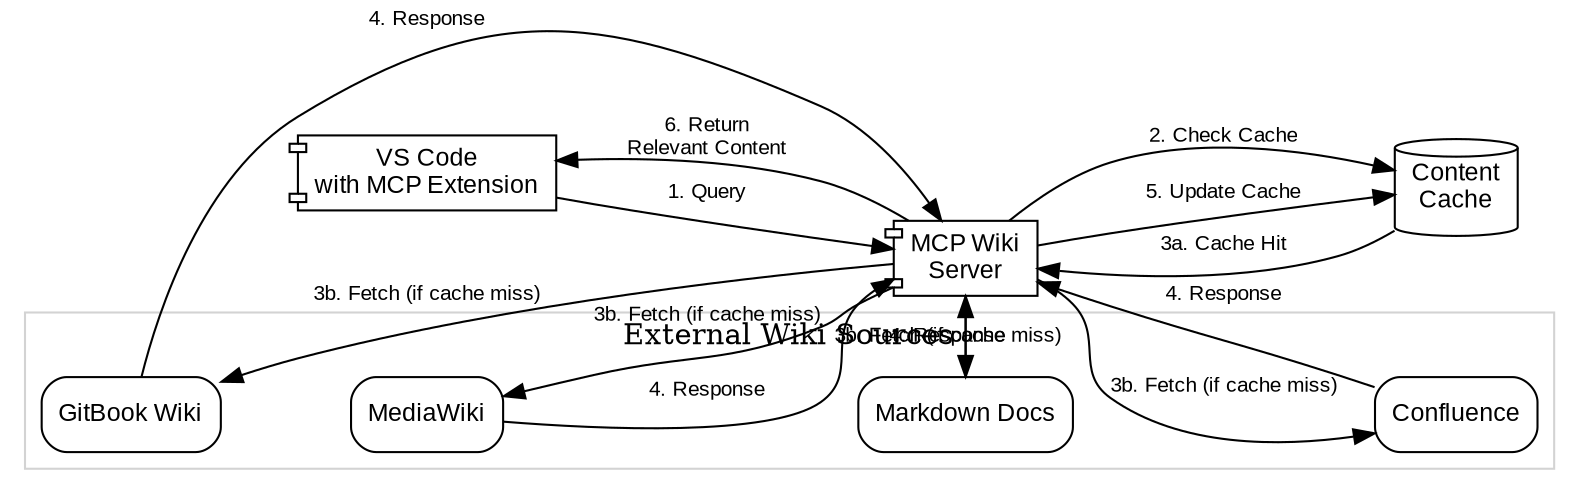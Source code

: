 digraph G {
    rankdir=LR;
    node [shape=box, style=rounded, fontname="Arial", fontsize=12];
    edge [fontname="Arial", fontsize=10];
    
    /* Nodes */
    VS_Code [label="VS Code\nwith MCP Extension", shape=component];
    MCP_Server [label="MCP Wiki\nServer", shape=component];
    Cache [label="Content\nCache", shape=cylinder];
    
    subgraph cluster_wikis {
        label = "External Wiki Sources";
        color = lightgrey;
        
        Wiki1 [label="GitBook Wiki"];
        Wiki2 [label="MediaWiki"];
        Wiki3 [label="Markdown Docs"];
        Wiki4 [label="Confluence"];
    }
    
    /* Edges */
    VS_Code -> MCP_Server [label="1. Query"];
    MCP_Server -> Cache [label="2. Check Cache"];
    Cache -> MCP_Server [label="3a. Cache Hit"];
    
    MCP_Server -> Wiki1 [label="3b. Fetch (if cache miss)"];
    MCP_Server -> Wiki2 [label="3b. Fetch (if cache miss)"];
    MCP_Server -> Wiki3 [label="3b. Fetch (if cache miss)"];
    MCP_Server -> Wiki4 [label="3b. Fetch (if cache miss)"];
    
    Wiki1 -> MCP_Server [label="4. Response"];
    Wiki2 -> MCP_Server [label="4. Response"];
    Wiki3 -> MCP_Server [label="4. Response"];
    Wiki4 -> MCP_Server [label="4. Response"];
    
    MCP_Server -> Cache [label="5. Update Cache"];
    MCP_Server -> VS_Code [label="6. Return\nRelevant Content"];
    
    /* Invisible edges for layout */
    Wiki1 -> Wiki2 [style=invis];
    Wiki2 -> Wiki3 [style=invis];
    Wiki3 -> Wiki4 [style=invis];
}

